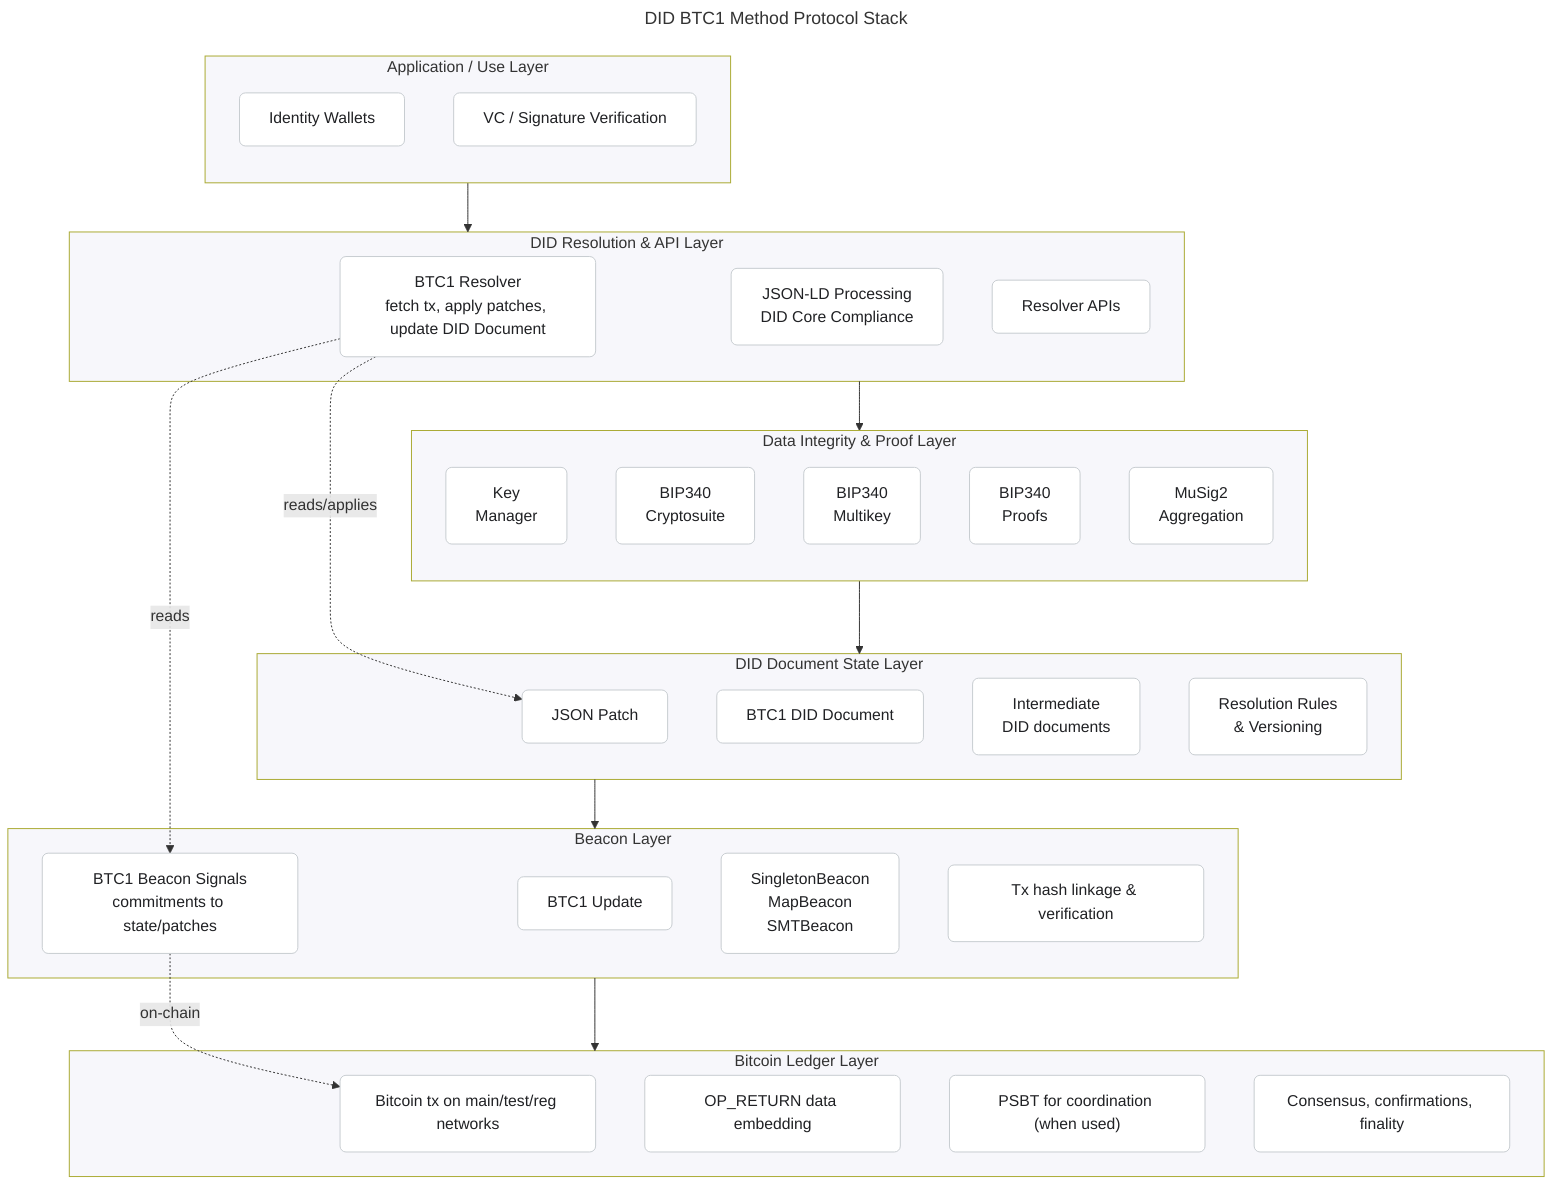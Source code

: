 ---
title: DID BTC1 Method Protocol Stack
---

flowchart TB
  %% ---------- Styles ----------
  classDef layer fill:#f7f7fb
  classDef comp fill:#ffffff,stroke:#c7cdd1,rx:6,ry:6,color:#202124

  %% ---------- Layers ----------
  subgraph L6[Application / Use Layer]
    direction TB
    Wallets[Identity Wallets]:::comp
    VCVerify[VC / Signature Verification]:::comp
  end

  subgraph L5[DID Resolution & API Layer]
    direction TB
    Resolver[BTC1 Resolver<br/>fetch tx, apply patches, update DID Document]:::comp
    JSONLD[JSON-LD Processing<br/>DID Core Compliance]:::comp
    APIs[Resolver APIs]:::comp
  end

  subgraph L4[Data Integrity & Proof Layer]
    direction TB
    KeyMgr[Key<br/>Manager]:::comp
    BIP340Crypto[BIP340<br/>Cryptosuite]:::comp
    BIP340Multikey[BIP340<br/>Multikey]:::comp
    BIP340DIPCrypto[BIP340<br/>Proofs]:::comp
    MuSig[MuSig2<br/>Aggregation]:::comp
  end

  subgraph L3[DID Document State Layer]
    direction TB
    Patches[JSON Patch]:::comp
    Model[BTC1 DID Document]:::comp
    InterDoc[Intermediate<br/>DID documents]:::comp
    Rules[Resolution Rules<br/>& Versioning]:::comp
  end

  subgraph L2[Beacon Layer]
    direction TB
    Ops[BTC1 Update]:::comp
    Anchors[BTC1 Beacon Signals<br/>commitments to state/patches]:::comp
    Beacon[SingletonBeacon<br/>MapBeacon<br/>SMTBeacon]:::comp
    Linkage[Tx hash linkage & verification]:::comp
  end

  subgraph L1[Bitcoin Ledger Layer]
    direction TB
    BTC[Bitcoin tx on main/test/reg networks]:::comp
    OPRET[OP_RETURN data embedding]:::comp
    PSBT["PSBT for coordination (when used)"]:::comp
    Finality[Consensus, confirmations, finality]:::comp
  end

  %% ---------- Layer connections ----------
  L6 --> L5 --> L4 --> L3 --> L2 --> L1

  %% Optional: show a typical data flow up & down (comment out if noisy)
  %% Resolver ==> uses proofs/state anchored on chain
  Resolver -.reads/applies.-> Patches
  Resolver -.reads.-> Anchors
  Anchors -.on-chain.-> BTC

  %% ---------- Apply layer framing ----------
  class L1,L2,L3,L4,L5,L6 layer